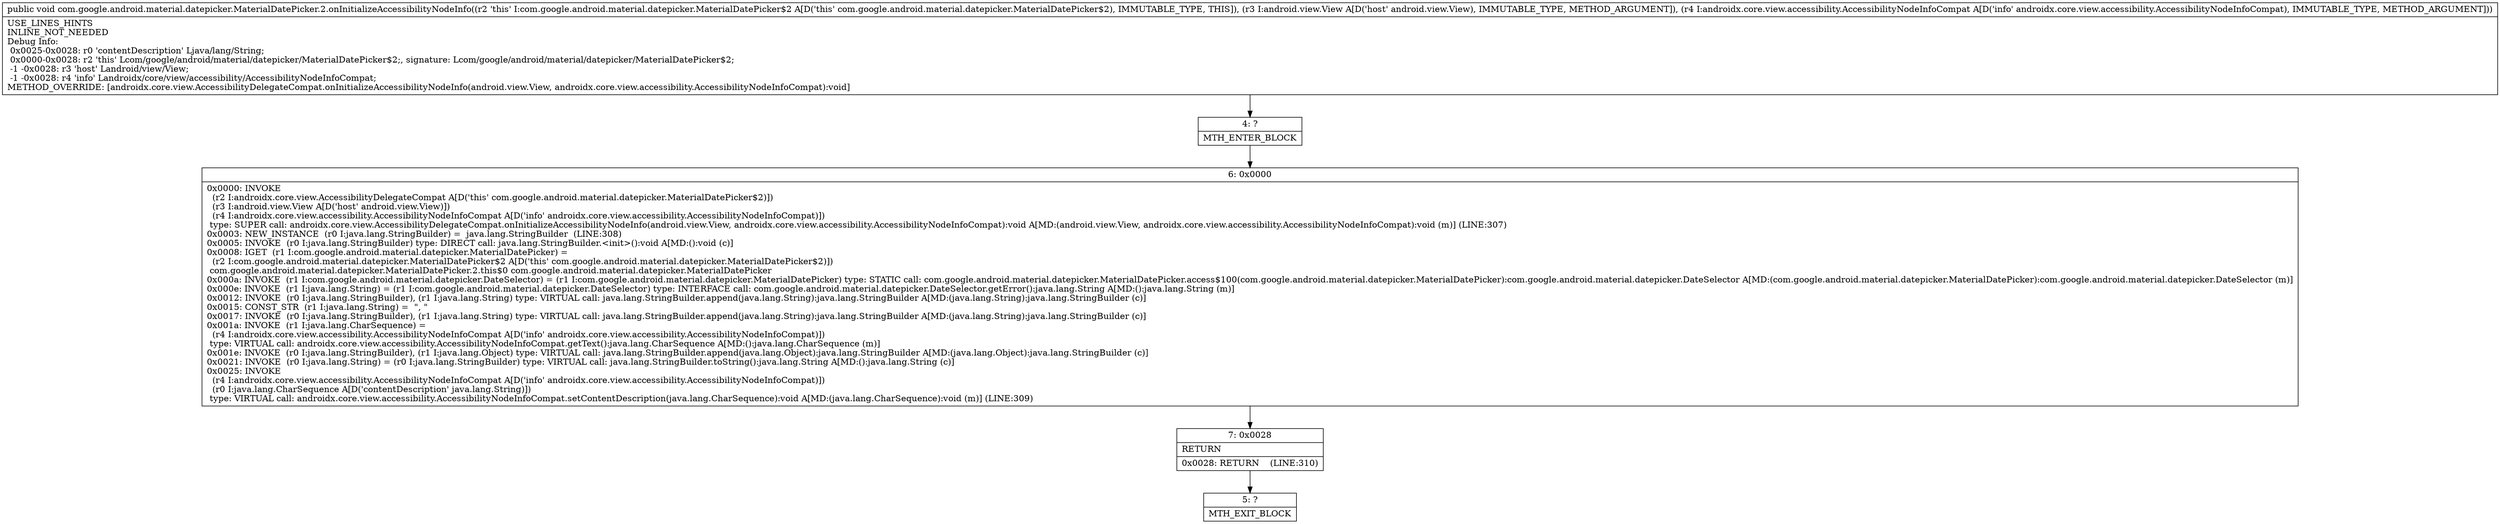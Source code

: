 digraph "CFG forcom.google.android.material.datepicker.MaterialDatePicker.2.onInitializeAccessibilityNodeInfo(Landroid\/view\/View;Landroidx\/core\/view\/accessibility\/AccessibilityNodeInfoCompat;)V" {
Node_4 [shape=record,label="{4\:\ ?|MTH_ENTER_BLOCK\l}"];
Node_6 [shape=record,label="{6\:\ 0x0000|0x0000: INVOKE  \l  (r2 I:androidx.core.view.AccessibilityDelegateCompat A[D('this' com.google.android.material.datepicker.MaterialDatePicker$2)])\l  (r3 I:android.view.View A[D('host' android.view.View)])\l  (r4 I:androidx.core.view.accessibility.AccessibilityNodeInfoCompat A[D('info' androidx.core.view.accessibility.AccessibilityNodeInfoCompat)])\l type: SUPER call: androidx.core.view.AccessibilityDelegateCompat.onInitializeAccessibilityNodeInfo(android.view.View, androidx.core.view.accessibility.AccessibilityNodeInfoCompat):void A[MD:(android.view.View, androidx.core.view.accessibility.AccessibilityNodeInfoCompat):void (m)] (LINE:307)\l0x0003: NEW_INSTANCE  (r0 I:java.lang.StringBuilder) =  java.lang.StringBuilder  (LINE:308)\l0x0005: INVOKE  (r0 I:java.lang.StringBuilder) type: DIRECT call: java.lang.StringBuilder.\<init\>():void A[MD:():void (c)]\l0x0008: IGET  (r1 I:com.google.android.material.datepicker.MaterialDatePicker) = \l  (r2 I:com.google.android.material.datepicker.MaterialDatePicker$2 A[D('this' com.google.android.material.datepicker.MaterialDatePicker$2)])\l com.google.android.material.datepicker.MaterialDatePicker.2.this$0 com.google.android.material.datepicker.MaterialDatePicker \l0x000a: INVOKE  (r1 I:com.google.android.material.datepicker.DateSelector) = (r1 I:com.google.android.material.datepicker.MaterialDatePicker) type: STATIC call: com.google.android.material.datepicker.MaterialDatePicker.access$100(com.google.android.material.datepicker.MaterialDatePicker):com.google.android.material.datepicker.DateSelector A[MD:(com.google.android.material.datepicker.MaterialDatePicker):com.google.android.material.datepicker.DateSelector (m)]\l0x000e: INVOKE  (r1 I:java.lang.String) = (r1 I:com.google.android.material.datepicker.DateSelector) type: INTERFACE call: com.google.android.material.datepicker.DateSelector.getError():java.lang.String A[MD:():java.lang.String (m)]\l0x0012: INVOKE  (r0 I:java.lang.StringBuilder), (r1 I:java.lang.String) type: VIRTUAL call: java.lang.StringBuilder.append(java.lang.String):java.lang.StringBuilder A[MD:(java.lang.String):java.lang.StringBuilder (c)]\l0x0015: CONST_STR  (r1 I:java.lang.String) =  \", \" \l0x0017: INVOKE  (r0 I:java.lang.StringBuilder), (r1 I:java.lang.String) type: VIRTUAL call: java.lang.StringBuilder.append(java.lang.String):java.lang.StringBuilder A[MD:(java.lang.String):java.lang.StringBuilder (c)]\l0x001a: INVOKE  (r1 I:java.lang.CharSequence) = \l  (r4 I:androidx.core.view.accessibility.AccessibilityNodeInfoCompat A[D('info' androidx.core.view.accessibility.AccessibilityNodeInfoCompat)])\l type: VIRTUAL call: androidx.core.view.accessibility.AccessibilityNodeInfoCompat.getText():java.lang.CharSequence A[MD:():java.lang.CharSequence (m)]\l0x001e: INVOKE  (r0 I:java.lang.StringBuilder), (r1 I:java.lang.Object) type: VIRTUAL call: java.lang.StringBuilder.append(java.lang.Object):java.lang.StringBuilder A[MD:(java.lang.Object):java.lang.StringBuilder (c)]\l0x0021: INVOKE  (r0 I:java.lang.String) = (r0 I:java.lang.StringBuilder) type: VIRTUAL call: java.lang.StringBuilder.toString():java.lang.String A[MD:():java.lang.String (c)]\l0x0025: INVOKE  \l  (r4 I:androidx.core.view.accessibility.AccessibilityNodeInfoCompat A[D('info' androidx.core.view.accessibility.AccessibilityNodeInfoCompat)])\l  (r0 I:java.lang.CharSequence A[D('contentDescription' java.lang.String)])\l type: VIRTUAL call: androidx.core.view.accessibility.AccessibilityNodeInfoCompat.setContentDescription(java.lang.CharSequence):void A[MD:(java.lang.CharSequence):void (m)] (LINE:309)\l}"];
Node_7 [shape=record,label="{7\:\ 0x0028|RETURN\l|0x0028: RETURN    (LINE:310)\l}"];
Node_5 [shape=record,label="{5\:\ ?|MTH_EXIT_BLOCK\l}"];
MethodNode[shape=record,label="{public void com.google.android.material.datepicker.MaterialDatePicker.2.onInitializeAccessibilityNodeInfo((r2 'this' I:com.google.android.material.datepicker.MaterialDatePicker$2 A[D('this' com.google.android.material.datepicker.MaterialDatePicker$2), IMMUTABLE_TYPE, THIS]), (r3 I:android.view.View A[D('host' android.view.View), IMMUTABLE_TYPE, METHOD_ARGUMENT]), (r4 I:androidx.core.view.accessibility.AccessibilityNodeInfoCompat A[D('info' androidx.core.view.accessibility.AccessibilityNodeInfoCompat), IMMUTABLE_TYPE, METHOD_ARGUMENT]))  | USE_LINES_HINTS\lINLINE_NOT_NEEDED\lDebug Info:\l  0x0025\-0x0028: r0 'contentDescription' Ljava\/lang\/String;\l  0x0000\-0x0028: r2 'this' Lcom\/google\/android\/material\/datepicker\/MaterialDatePicker$2;, signature: Lcom\/google\/android\/material\/datepicker\/MaterialDatePicker$2;\l  \-1 \-0x0028: r3 'host' Landroid\/view\/View;\l  \-1 \-0x0028: r4 'info' Landroidx\/core\/view\/accessibility\/AccessibilityNodeInfoCompat;\lMETHOD_OVERRIDE: [androidx.core.view.AccessibilityDelegateCompat.onInitializeAccessibilityNodeInfo(android.view.View, androidx.core.view.accessibility.AccessibilityNodeInfoCompat):void]\l}"];
MethodNode -> Node_4;Node_4 -> Node_6;
Node_6 -> Node_7;
Node_7 -> Node_5;
}

